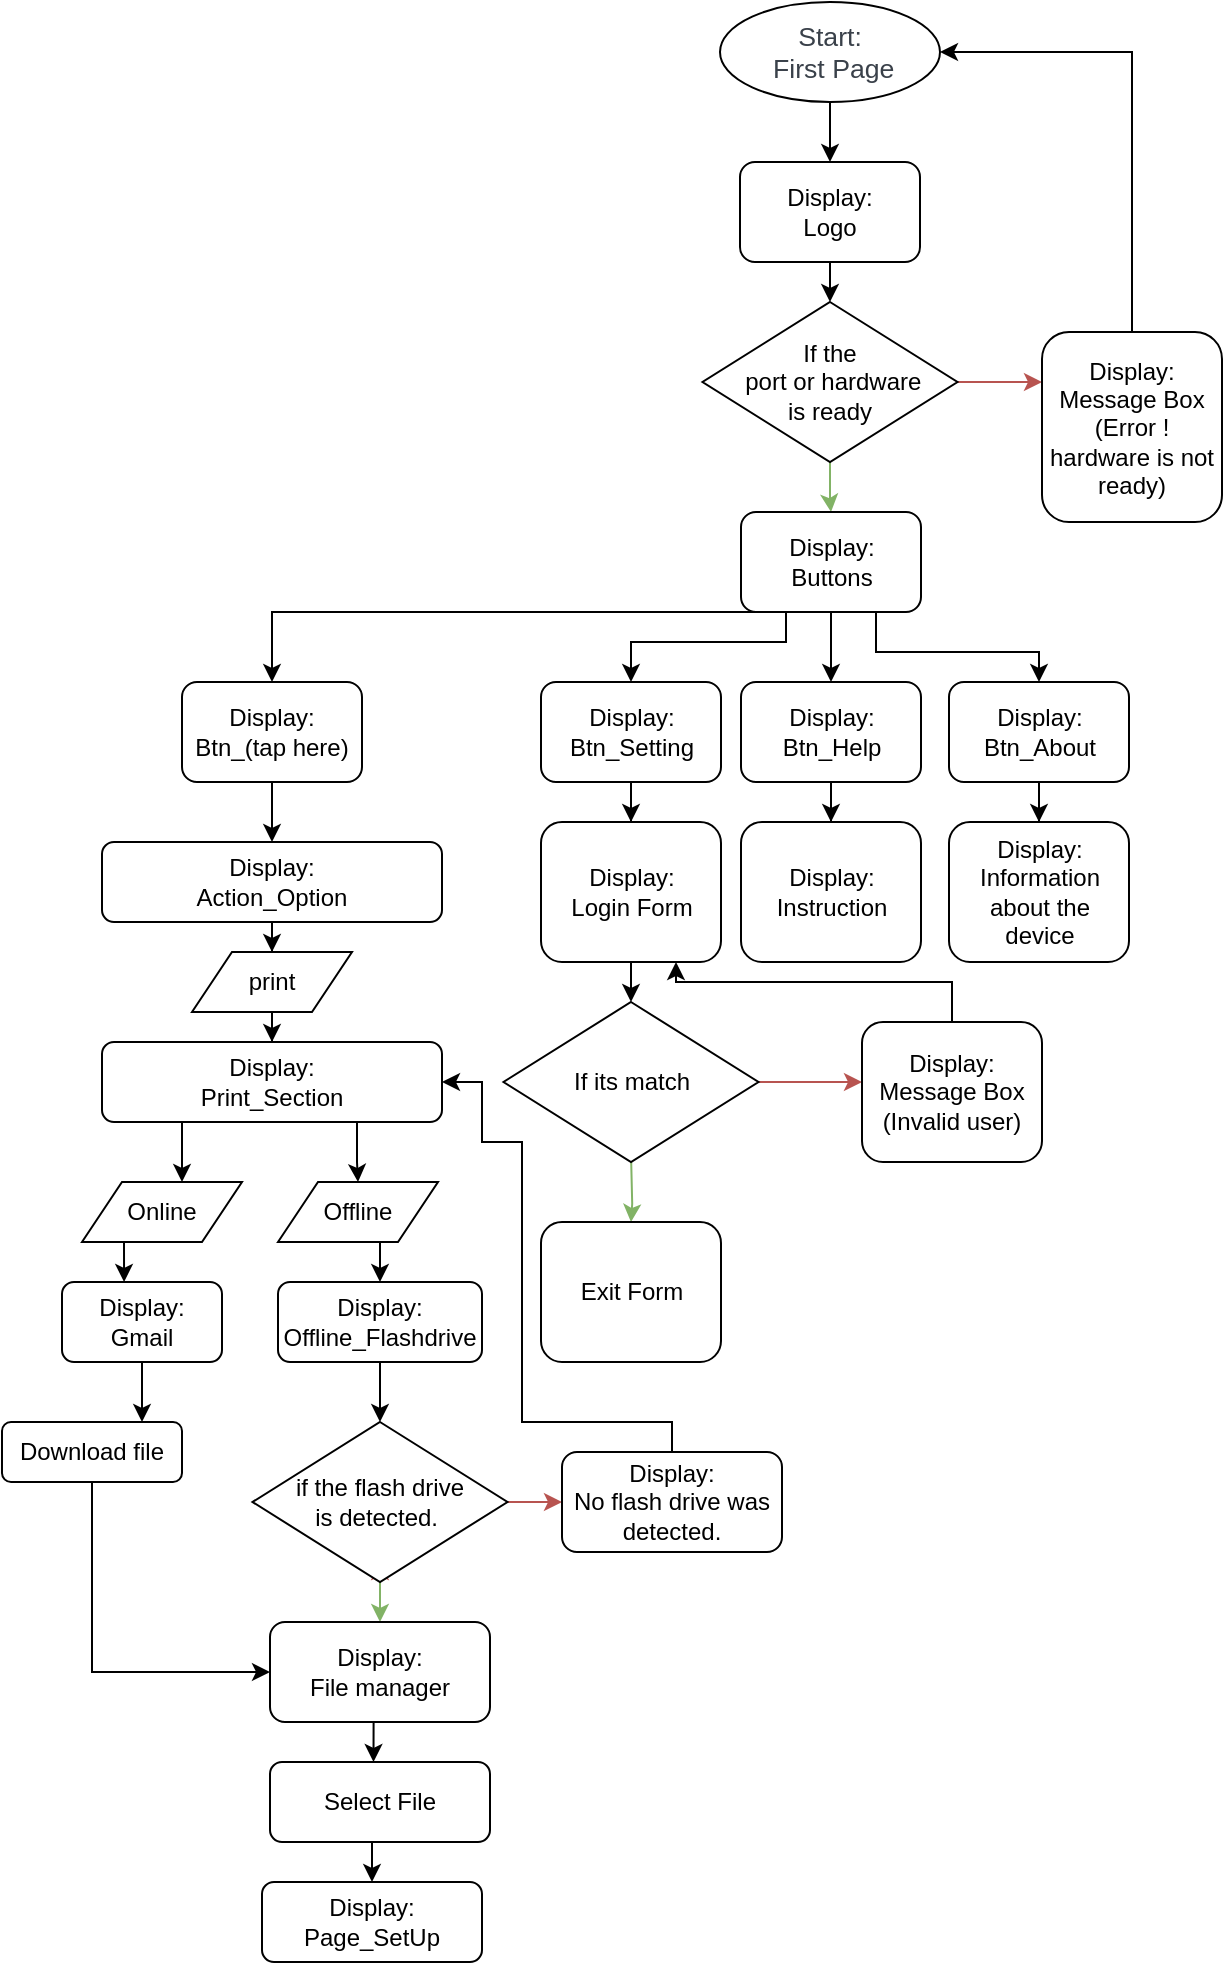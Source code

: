 <mxfile version="20.8.20" type="google"><diagram id="C5RBs43oDa-KdzZeNtuy" name="Page-1"><mxGraphModel dx="1360" dy="1965" grid="1" gridSize="10" guides="1" tooltips="1" connect="1" arrows="1" fold="1" page="1" pageScale="1" pageWidth="827" pageHeight="1169" math="0" shadow="0"><root><mxCell id="WIyWlLk6GJQsqaUBKTNV-0"/><mxCell id="WIyWlLk6GJQsqaUBKTNV-1" parent="WIyWlLk6GJQsqaUBKTNV-0"/><mxCell id="etc0Occv4Tyt18oiZqYw-23" value="" style="edgeStyle=orthogonalEdgeStyle;rounded=0;orthogonalLoop=1;jettySize=auto;html=1;" edge="1" parent="WIyWlLk6GJQsqaUBKTNV-1" source="etc0Occv4Tyt18oiZqYw-24" target="etc0Occv4Tyt18oiZqYw-26"><mxGeometry relative="1" as="geometry"/></mxCell><mxCell id="etc0Occv4Tyt18oiZqYw-24" value="&lt;span data-lucid-content=&quot;{&amp;quot;t&amp;quot;:&amp;quot;Start:                     First Page&amp;quot;,&amp;quot;m&amp;quot;:[{&amp;quot;s&amp;quot;:0,&amp;quot;n&amp;quot;:&amp;quot;c&amp;quot;,&amp;quot;v&amp;quot;:&amp;quot;3a414aff&amp;quot;,&amp;quot;e&amp;quot;:37},{&amp;quot;s&amp;quot;:0,&amp;quot;n&amp;quot;:&amp;quot;s&amp;quot;,&amp;quot;v&amp;quot;:17.778,&amp;quot;e&amp;quot;:37}]}&quot; data-lucid-type=&quot;application/vnd.lucid.text&quot;&gt;&lt;span style=&quot;color:#3a414a;font-size:13.333px;&quot;&gt;Start: &lt;br&gt;&amp;nbsp;First Page&lt;/span&gt;&lt;/span&gt;" style="ellipse;whiteSpace=wrap;html=1;" vertex="1" parent="WIyWlLk6GJQsqaUBKTNV-1"><mxGeometry x="559" y="-1150" width="110" height="50" as="geometry"/></mxCell><mxCell id="etc0Occv4Tyt18oiZqYw-25" style="edgeStyle=orthogonalEdgeStyle;rounded=0;orthogonalLoop=1;jettySize=auto;html=1;exitX=0.5;exitY=1;exitDx=0;exitDy=0;" edge="1" parent="WIyWlLk6GJQsqaUBKTNV-1"><mxGeometry relative="1" as="geometry"><mxPoint x="760.5" y="-930" as="sourcePoint"/><mxPoint x="760.6" y="-909.937" as="targetPoint"/></mxGeometry></mxCell><mxCell id="etc0Occv4Tyt18oiZqYw-77" style="edgeStyle=orthogonalEdgeStyle;rounded=0;orthogonalLoop=1;jettySize=auto;html=1;exitX=0.5;exitY=1;exitDx=0;exitDy=0;entryX=0.5;entryY=0;entryDx=0;entryDy=0;" edge="1" parent="WIyWlLk6GJQsqaUBKTNV-1" source="etc0Occv4Tyt18oiZqYw-26" target="etc0Occv4Tyt18oiZqYw-29"><mxGeometry relative="1" as="geometry"/></mxCell><mxCell id="etc0Occv4Tyt18oiZqYw-26" value="Display:&lt;br&gt;Logo" style="rounded=1;whiteSpace=wrap;html=1;" vertex="1" parent="WIyWlLk6GJQsqaUBKTNV-1"><mxGeometry x="569" y="-1070" width="90" height="50" as="geometry"/></mxCell><mxCell id="etc0Occv4Tyt18oiZqYw-28" style="edgeStyle=orthogonalEdgeStyle;rounded=0;orthogonalLoop=1;jettySize=auto;html=1;exitX=1;exitY=0.5;exitDx=0;exitDy=0;fillColor=#f8cecc;strokeColor=#b85450;" edge="1" parent="WIyWlLk6GJQsqaUBKTNV-1" source="etc0Occv4Tyt18oiZqYw-29"><mxGeometry relative="1" as="geometry"><mxPoint x="720" y="-960" as="targetPoint"/></mxGeometry></mxCell><mxCell id="etc0Occv4Tyt18oiZqYw-76" style="edgeStyle=orthogonalEdgeStyle;rounded=0;orthogonalLoop=1;jettySize=auto;html=1;exitX=0.5;exitY=1;exitDx=0;exitDy=0;fillColor=#d5e8d4;strokeColor=#82b366;" edge="1" parent="WIyWlLk6GJQsqaUBKTNV-1" source="etc0Occv4Tyt18oiZqYw-29" target="etc0Occv4Tyt18oiZqYw-31"><mxGeometry relative="1" as="geometry"/></mxCell><mxCell id="etc0Occv4Tyt18oiZqYw-29" value="If the&lt;br&gt;&amp;nbsp;port or hardware &lt;br&gt;is ready" style="rhombus;whiteSpace=wrap;html=1;" vertex="1" parent="WIyWlLk6GJQsqaUBKTNV-1"><mxGeometry x="550.25" y="-1000" width="127.5" height="80" as="geometry"/></mxCell><mxCell id="etc0Occv4Tyt18oiZqYw-30" value="" style="edgeStyle=orthogonalEdgeStyle;rounded=0;orthogonalLoop=1;jettySize=auto;html=1;" edge="1" parent="WIyWlLk6GJQsqaUBKTNV-1" source="etc0Occv4Tyt18oiZqYw-31" target="etc0Occv4Tyt18oiZqYw-34"><mxGeometry relative="1" as="geometry"/></mxCell><mxCell id="etc0Occv4Tyt18oiZqYw-38" style="edgeStyle=orthogonalEdgeStyle;rounded=0;orthogonalLoop=1;jettySize=auto;html=1;exitX=0.75;exitY=1;exitDx=0;exitDy=0;" edge="1" parent="WIyWlLk6GJQsqaUBKTNV-1" source="etc0Occv4Tyt18oiZqYw-31" target="etc0Occv4Tyt18oiZqYw-36"><mxGeometry relative="1" as="geometry"><Array as="points"><mxPoint x="637.5" y="-825"/><mxPoint x="718.5" y="-825"/></Array></mxGeometry></mxCell><mxCell id="etc0Occv4Tyt18oiZqYw-39" style="edgeStyle=orthogonalEdgeStyle;rounded=0;orthogonalLoop=1;jettySize=auto;html=1;exitX=0.25;exitY=1;exitDx=0;exitDy=0;" edge="1" parent="WIyWlLk6GJQsqaUBKTNV-1" source="etc0Occv4Tyt18oiZqYw-31" target="etc0Occv4Tyt18oiZqYw-35"><mxGeometry relative="1" as="geometry"><Array as="points"><mxPoint x="592.5" y="-830"/><mxPoint x="514.5" y="-830"/></Array></mxGeometry></mxCell><mxCell id="etc0Occv4Tyt18oiZqYw-40" style="edgeStyle=orthogonalEdgeStyle;rounded=0;orthogonalLoop=1;jettySize=auto;html=1;entryX=0.5;entryY=0;entryDx=0;entryDy=0;" edge="1" parent="WIyWlLk6GJQsqaUBKTNV-1" target="etc0Occv4Tyt18oiZqYw-37"><mxGeometry relative="1" as="geometry"><mxPoint x="580" y="-850" as="sourcePoint"/><Array as="points"><mxPoint x="335" y="-845"/></Array></mxGeometry></mxCell><mxCell id="etc0Occv4Tyt18oiZqYw-31" value="Display:&lt;br&gt;Buttons" style="rounded=1;whiteSpace=wrap;html=1;" vertex="1" parent="WIyWlLk6GJQsqaUBKTNV-1"><mxGeometry x="569.5" y="-895" width="90" height="50" as="geometry"/></mxCell><mxCell id="etc0Occv4Tyt18oiZqYw-32" style="edgeStyle=orthogonalEdgeStyle;rounded=0;orthogonalLoop=1;jettySize=auto;html=1;exitX=0.5;exitY=0;exitDx=0;exitDy=0;entryX=1;entryY=0.5;entryDx=0;entryDy=0;" edge="1" parent="WIyWlLk6GJQsqaUBKTNV-1" source="etc0Occv4Tyt18oiZqYw-33" target="etc0Occv4Tyt18oiZqYw-24"><mxGeometry relative="1" as="geometry"/></mxCell><mxCell id="etc0Occv4Tyt18oiZqYw-33" value="Display:&lt;br&gt;Message Box&lt;br&gt;(Error ! hardware is not ready)" style="rounded=1;whiteSpace=wrap;html=1;" vertex="1" parent="WIyWlLk6GJQsqaUBKTNV-1"><mxGeometry x="720" y="-985" width="90" height="95" as="geometry"/></mxCell><mxCell id="etc0Occv4Tyt18oiZqYw-45" value="" style="edgeStyle=orthogonalEdgeStyle;rounded=0;orthogonalLoop=1;jettySize=auto;html=1;" edge="1" parent="WIyWlLk6GJQsqaUBKTNV-1" source="etc0Occv4Tyt18oiZqYw-34" target="etc0Occv4Tyt18oiZqYw-42"><mxGeometry relative="1" as="geometry"/></mxCell><mxCell id="etc0Occv4Tyt18oiZqYw-34" value="Display:&lt;br&gt;Btn_Help" style="rounded=1;whiteSpace=wrap;html=1;" vertex="1" parent="WIyWlLk6GJQsqaUBKTNV-1"><mxGeometry x="569.5" y="-810" width="90" height="50" as="geometry"/></mxCell><mxCell id="etc0Occv4Tyt18oiZqYw-44" value="" style="edgeStyle=orthogonalEdgeStyle;rounded=0;orthogonalLoop=1;jettySize=auto;html=1;" edge="1" parent="WIyWlLk6GJQsqaUBKTNV-1" source="etc0Occv4Tyt18oiZqYw-35" target="etc0Occv4Tyt18oiZqYw-43"><mxGeometry relative="1" as="geometry"/></mxCell><mxCell id="etc0Occv4Tyt18oiZqYw-35" value="Display:&lt;br&gt;Btn_Setting" style="rounded=1;whiteSpace=wrap;html=1;" vertex="1" parent="WIyWlLk6GJQsqaUBKTNV-1"><mxGeometry x="469.5" y="-810" width="90" height="50" as="geometry"/></mxCell><mxCell id="etc0Occv4Tyt18oiZqYw-46" value="" style="edgeStyle=orthogonalEdgeStyle;rounded=0;orthogonalLoop=1;jettySize=auto;html=1;" edge="1" parent="WIyWlLk6GJQsqaUBKTNV-1" source="etc0Occv4Tyt18oiZqYw-36" target="etc0Occv4Tyt18oiZqYw-41"><mxGeometry relative="1" as="geometry"/></mxCell><mxCell id="etc0Occv4Tyt18oiZqYw-36" value="Display:&lt;br&gt;Btn_About" style="rounded=1;whiteSpace=wrap;html=1;" vertex="1" parent="WIyWlLk6GJQsqaUBKTNV-1"><mxGeometry x="673.5" y="-810" width="90" height="50" as="geometry"/></mxCell><mxCell id="etc0Occv4Tyt18oiZqYw-48" value="" style="edgeStyle=orthogonalEdgeStyle;rounded=0;orthogonalLoop=1;jettySize=auto;html=1;" edge="1" parent="WIyWlLk6GJQsqaUBKTNV-1" source="etc0Occv4Tyt18oiZqYw-37" target="etc0Occv4Tyt18oiZqYw-47"><mxGeometry relative="1" as="geometry"/></mxCell><mxCell id="etc0Occv4Tyt18oiZqYw-37" value="Display:&lt;br&gt;Btn_(tap here)" style="rounded=1;whiteSpace=wrap;html=1;" vertex="1" parent="WIyWlLk6GJQsqaUBKTNV-1"><mxGeometry x="290" y="-810" width="90" height="50" as="geometry"/></mxCell><mxCell id="etc0Occv4Tyt18oiZqYw-41" value="Display:&lt;br&gt;Information about the device" style="rounded=1;whiteSpace=wrap;html=1;" vertex="1" parent="WIyWlLk6GJQsqaUBKTNV-1"><mxGeometry x="673.5" y="-740" width="90" height="70" as="geometry"/></mxCell><mxCell id="etc0Occv4Tyt18oiZqYw-42" value="Display:&lt;br&gt;Instruction" style="rounded=1;whiteSpace=wrap;html=1;" vertex="1" parent="WIyWlLk6GJQsqaUBKTNV-1"><mxGeometry x="569.5" y="-740" width="90" height="70" as="geometry"/></mxCell><mxCell id="etc0Occv4Tyt18oiZqYw-50" value="" style="edgeStyle=orthogonalEdgeStyle;rounded=0;orthogonalLoop=1;jettySize=auto;html=1;" edge="1" parent="WIyWlLk6GJQsqaUBKTNV-1" source="etc0Occv4Tyt18oiZqYw-43"><mxGeometry relative="1" as="geometry"><mxPoint x="514.6" y="-649.937" as="targetPoint"/></mxGeometry></mxCell><mxCell id="etc0Occv4Tyt18oiZqYw-43" value="Display:&lt;br&gt;Login Form" style="rounded=1;whiteSpace=wrap;html=1;" vertex="1" parent="WIyWlLk6GJQsqaUBKTNV-1"><mxGeometry x="469.5" y="-740" width="90" height="70" as="geometry"/></mxCell><mxCell id="etc0Occv4Tyt18oiZqYw-62" value="" style="edgeStyle=orthogonalEdgeStyle;rounded=0;orthogonalLoop=1;jettySize=auto;html=1;" edge="1" parent="WIyWlLk6GJQsqaUBKTNV-1" source="etc0Occv4Tyt18oiZqYw-47" target="etc0Occv4Tyt18oiZqYw-56"><mxGeometry relative="1" as="geometry"/></mxCell><mxCell id="etc0Occv4Tyt18oiZqYw-47" value="Display:&lt;br&gt;Action_Option" style="rounded=1;whiteSpace=wrap;html=1;" vertex="1" parent="WIyWlLk6GJQsqaUBKTNV-1"><mxGeometry x="250" y="-730" width="170" height="40" as="geometry"/></mxCell><mxCell id="etc0Occv4Tyt18oiZqYw-54" value="" style="edgeStyle=orthogonalEdgeStyle;rounded=0;orthogonalLoop=1;jettySize=auto;html=1;fillColor=#d5e8d4;strokeColor=#82b366;" edge="1" parent="WIyWlLk6GJQsqaUBKTNV-1" target="etc0Occv4Tyt18oiZqYw-52"><mxGeometry relative="1" as="geometry"><mxPoint x="514.6" y="-570.063" as="sourcePoint"/></mxGeometry></mxCell><mxCell id="etc0Occv4Tyt18oiZqYw-78" style="edgeStyle=orthogonalEdgeStyle;rounded=0;orthogonalLoop=1;jettySize=auto;html=1;fillColor=#f8cecc;strokeColor=#b85450;" edge="1" parent="WIyWlLk6GJQsqaUBKTNV-1" source="etc0Occv4Tyt18oiZqYw-49"><mxGeometry relative="1" as="geometry"><mxPoint x="630" y="-610" as="targetPoint"/></mxGeometry></mxCell><mxCell id="etc0Occv4Tyt18oiZqYw-49" value="If its match" style="rhombus;whiteSpace=wrap;html=1;" vertex="1" parent="WIyWlLk6GJQsqaUBKTNV-1"><mxGeometry x="450.75" y="-650" width="127.5" height="80" as="geometry"/></mxCell><mxCell id="etc0Occv4Tyt18oiZqYw-91" style="edgeStyle=orthogonalEdgeStyle;rounded=0;orthogonalLoop=1;jettySize=auto;html=1;exitX=0.5;exitY=0;exitDx=0;exitDy=0;entryX=0.75;entryY=1;entryDx=0;entryDy=0;" edge="1" parent="WIyWlLk6GJQsqaUBKTNV-1" source="etc0Occv4Tyt18oiZqYw-51" target="etc0Occv4Tyt18oiZqYw-43"><mxGeometry relative="1" as="geometry"><Array as="points"><mxPoint x="675" y="-660"/><mxPoint x="537" y="-660"/></Array></mxGeometry></mxCell><mxCell id="etc0Occv4Tyt18oiZqYw-51" value="Display:&lt;br&gt;Message Box&lt;br&gt;(Invalid user)" style="rounded=1;whiteSpace=wrap;html=1;" vertex="1" parent="WIyWlLk6GJQsqaUBKTNV-1"><mxGeometry x="630" y="-640" width="90" height="70" as="geometry"/></mxCell><mxCell id="etc0Occv4Tyt18oiZqYw-52" value="Exit Form" style="rounded=1;whiteSpace=wrap;html=1;" vertex="1" parent="WIyWlLk6GJQsqaUBKTNV-1"><mxGeometry x="469.5" y="-540" width="90" height="70" as="geometry"/></mxCell><mxCell id="etc0Occv4Tyt18oiZqYw-64" value="" style="edgeStyle=orthogonalEdgeStyle;rounded=0;orthogonalLoop=1;jettySize=auto;html=1;" edge="1" parent="WIyWlLk6GJQsqaUBKTNV-1" source="etc0Occv4Tyt18oiZqYw-56" target="etc0Occv4Tyt18oiZqYw-63"><mxGeometry relative="1" as="geometry"/></mxCell><mxCell id="etc0Occv4Tyt18oiZqYw-56" value="print" style="shape=parallelogram;perimeter=parallelogramPerimeter;whiteSpace=wrap;html=1;fixedSize=1;" vertex="1" parent="WIyWlLk6GJQsqaUBKTNV-1"><mxGeometry x="295" y="-675" width="80" height="30" as="geometry"/></mxCell><mxCell id="etc0Occv4Tyt18oiZqYw-69" style="edgeStyle=orthogonalEdgeStyle;rounded=0;orthogonalLoop=1;jettySize=auto;html=1;exitX=0.25;exitY=1;exitDx=0;exitDy=0;entryX=0.625;entryY=0;entryDx=0;entryDy=0;entryPerimeter=0;" edge="1" parent="WIyWlLk6GJQsqaUBKTNV-1" source="etc0Occv4Tyt18oiZqYw-63" target="etc0Occv4Tyt18oiZqYw-65"><mxGeometry relative="1" as="geometry"/></mxCell><mxCell id="etc0Occv4Tyt18oiZqYw-70" style="edgeStyle=orthogonalEdgeStyle;rounded=0;orthogonalLoop=1;jettySize=auto;html=1;exitX=0.75;exitY=1;exitDx=0;exitDy=0;" edge="1" parent="WIyWlLk6GJQsqaUBKTNV-1" source="etc0Occv4Tyt18oiZqYw-63" target="etc0Occv4Tyt18oiZqYw-66"><mxGeometry relative="1" as="geometry"/></mxCell><mxCell id="etc0Occv4Tyt18oiZqYw-63" value="Display:&lt;br&gt;Print_Section" style="rounded=1;whiteSpace=wrap;html=1;" vertex="1" parent="WIyWlLk6GJQsqaUBKTNV-1"><mxGeometry x="250" y="-630" width="170" height="40" as="geometry"/></mxCell><mxCell id="etc0Occv4Tyt18oiZqYw-75" style="edgeStyle=orthogonalEdgeStyle;rounded=0;orthogonalLoop=1;jettySize=auto;html=1;exitX=0.25;exitY=1;exitDx=0;exitDy=0;entryX=0.388;entryY=0;entryDx=0;entryDy=0;entryPerimeter=0;" edge="1" parent="WIyWlLk6GJQsqaUBKTNV-1" source="etc0Occv4Tyt18oiZqYw-65" target="etc0Occv4Tyt18oiZqYw-71"><mxGeometry relative="1" as="geometry"/></mxCell><mxCell id="etc0Occv4Tyt18oiZqYw-65" value="Online" style="shape=parallelogram;perimeter=parallelogramPerimeter;whiteSpace=wrap;html=1;fixedSize=1;" vertex="1" parent="WIyWlLk6GJQsqaUBKTNV-1"><mxGeometry x="240" y="-560" width="80" height="30" as="geometry"/></mxCell><mxCell id="etc0Occv4Tyt18oiZqYw-74" style="edgeStyle=orthogonalEdgeStyle;rounded=0;orthogonalLoop=1;jettySize=auto;html=1;exitX=0.5;exitY=1;exitDx=0;exitDy=0;entryX=0.5;entryY=0;entryDx=0;entryDy=0;" edge="1" parent="WIyWlLk6GJQsqaUBKTNV-1" source="etc0Occv4Tyt18oiZqYw-66" target="etc0Occv4Tyt18oiZqYw-72"><mxGeometry relative="1" as="geometry"/></mxCell><mxCell id="etc0Occv4Tyt18oiZqYw-66" value="Offline" style="shape=parallelogram;perimeter=parallelogramPerimeter;whiteSpace=wrap;html=1;fixedSize=1;" vertex="1" parent="WIyWlLk6GJQsqaUBKTNV-1"><mxGeometry x="338" y="-560" width="80" height="30" as="geometry"/></mxCell><mxCell id="etc0Occv4Tyt18oiZqYw-97" style="edgeStyle=orthogonalEdgeStyle;rounded=0;orthogonalLoop=1;jettySize=auto;html=1;exitX=0.5;exitY=1;exitDx=0;exitDy=0;" edge="1" parent="WIyWlLk6GJQsqaUBKTNV-1" source="etc0Occv4Tyt18oiZqYw-71"><mxGeometry relative="1" as="geometry"><mxPoint x="270" y="-440" as="targetPoint"/></mxGeometry></mxCell><mxCell id="etc0Occv4Tyt18oiZqYw-71" value="Display:&lt;br&gt;Gmail" style="rounded=1;whiteSpace=wrap;html=1;" vertex="1" parent="WIyWlLk6GJQsqaUBKTNV-1"><mxGeometry x="230" y="-510" width="80" height="40" as="geometry"/></mxCell><mxCell id="etc0Occv4Tyt18oiZqYw-79" style="edgeStyle=orthogonalEdgeStyle;rounded=0;orthogonalLoop=1;jettySize=auto;html=1;exitX=0.5;exitY=1;exitDx=0;exitDy=0;" edge="1" parent="WIyWlLk6GJQsqaUBKTNV-1" source="etc0Occv4Tyt18oiZqYw-72"><mxGeometry relative="1" as="geometry"><mxPoint x="389" y="-440" as="targetPoint"/></mxGeometry></mxCell><mxCell id="etc0Occv4Tyt18oiZqYw-72" value="Display:&lt;br&gt;Offline_Flashdrive" style="rounded=1;whiteSpace=wrap;html=1;" vertex="1" parent="WIyWlLk6GJQsqaUBKTNV-1"><mxGeometry x="338" y="-510" width="102" height="40" as="geometry"/></mxCell><mxCell id="etc0Occv4Tyt18oiZqYw-82" style="edgeStyle=orthogonalEdgeStyle;rounded=0;orthogonalLoop=1;jettySize=auto;html=1;exitX=0.5;exitY=1;exitDx=0;exitDy=0;fillColor=#f8cecc;strokeColor=#b85450;" edge="1" parent="WIyWlLk6GJQsqaUBKTNV-1" source="etc0Occv4Tyt18oiZqYw-80"><mxGeometry relative="1" as="geometry"><mxPoint x="389" y="-370" as="targetPoint"/></mxGeometry></mxCell><mxCell id="etc0Occv4Tyt18oiZqYw-84" style="edgeStyle=orthogonalEdgeStyle;rounded=0;orthogonalLoop=1;jettySize=auto;html=1;exitX=1;exitY=0.5;exitDx=0;exitDy=0;fillColor=#f8cecc;strokeColor=#b85450;" edge="1" parent="WIyWlLk6GJQsqaUBKTNV-1" source="etc0Occv4Tyt18oiZqYw-80"><mxGeometry relative="1" as="geometry"><mxPoint x="480" y="-400" as="targetPoint"/></mxGeometry></mxCell><mxCell id="etc0Occv4Tyt18oiZqYw-90" style="edgeStyle=orthogonalEdgeStyle;rounded=0;orthogonalLoop=1;jettySize=auto;html=1;exitX=0.5;exitY=1;exitDx=0;exitDy=0;entryX=0.5;entryY=0;entryDx=0;entryDy=0;fillColor=#d5e8d4;strokeColor=#82b366;" edge="1" parent="WIyWlLk6GJQsqaUBKTNV-1" source="etc0Occv4Tyt18oiZqYw-80" target="etc0Occv4Tyt18oiZqYw-83"><mxGeometry relative="1" as="geometry"/></mxCell><mxCell id="etc0Occv4Tyt18oiZqYw-80" value="if the flash drive &lt;br&gt;is detected.&amp;nbsp;" style="rhombus;whiteSpace=wrap;html=1;" vertex="1" parent="WIyWlLk6GJQsqaUBKTNV-1"><mxGeometry x="325.25" y="-440" width="127.5" height="80" as="geometry"/></mxCell><mxCell id="etc0Occv4Tyt18oiZqYw-89" style="edgeStyle=orthogonalEdgeStyle;rounded=0;orthogonalLoop=1;jettySize=auto;html=1;exitX=0.5;exitY=1;exitDx=0;exitDy=0;entryX=0.5;entryY=0;entryDx=0;entryDy=0;" edge="1" parent="WIyWlLk6GJQsqaUBKTNV-1" source="etc0Occv4Tyt18oiZqYw-83"><mxGeometry relative="1" as="geometry"><mxPoint x="385.75" y="-270" as="targetPoint"/></mxGeometry></mxCell><mxCell id="etc0Occv4Tyt18oiZqYw-83" value="Display:&lt;br&gt;File manager" style="rounded=1;whiteSpace=wrap;html=1;" vertex="1" parent="WIyWlLk6GJQsqaUBKTNV-1"><mxGeometry x="334" y="-340" width="110" height="50" as="geometry"/></mxCell><mxCell id="etc0Occv4Tyt18oiZqYw-86" style="edgeStyle=orthogonalEdgeStyle;rounded=0;orthogonalLoop=1;jettySize=auto;html=1;entryX=1;entryY=0.5;entryDx=0;entryDy=0;" edge="1" parent="WIyWlLk6GJQsqaUBKTNV-1" source="etc0Occv4Tyt18oiZqYw-85" target="etc0Occv4Tyt18oiZqYw-63"><mxGeometry relative="1" as="geometry"><Array as="points"><mxPoint x="535" y="-440"/><mxPoint x="460" y="-440"/><mxPoint x="460" y="-580"/><mxPoint x="440" y="-580"/><mxPoint x="440" y="-610"/></Array></mxGeometry></mxCell><mxCell id="etc0Occv4Tyt18oiZqYw-85" value="Display:&lt;br&gt;No flash drive was detected." style="rounded=1;whiteSpace=wrap;html=1;" vertex="1" parent="WIyWlLk6GJQsqaUBKTNV-1"><mxGeometry x="480" y="-425" width="110" height="50" as="geometry"/></mxCell><mxCell id="etc0Occv4Tyt18oiZqYw-96" style="edgeStyle=orthogonalEdgeStyle;rounded=0;orthogonalLoop=1;jettySize=auto;html=1;exitX=0.5;exitY=1;exitDx=0;exitDy=0;entryX=0.5;entryY=0;entryDx=0;entryDy=0;startArrow=none;" edge="1" parent="WIyWlLk6GJQsqaUBKTNV-1" source="etc0Occv4Tyt18oiZqYw-100" target="etc0Occv4Tyt18oiZqYw-95"><mxGeometry relative="1" as="geometry"><mxPoint x="385.75" y="-240" as="sourcePoint"/></mxGeometry></mxCell><mxCell id="etc0Occv4Tyt18oiZqYw-95" value="Display:&lt;br&gt;Page_SetUp" style="rounded=1;whiteSpace=wrap;html=1;" vertex="1" parent="WIyWlLk6GJQsqaUBKTNV-1"><mxGeometry x="330" y="-210" width="110" height="40" as="geometry"/></mxCell><mxCell id="etc0Occv4Tyt18oiZqYw-99" style="edgeStyle=orthogonalEdgeStyle;rounded=0;orthogonalLoop=1;jettySize=auto;html=1;exitX=0.5;exitY=1;exitDx=0;exitDy=0;entryX=0;entryY=0.5;entryDx=0;entryDy=0;" edge="1" parent="WIyWlLk6GJQsqaUBKTNV-1" source="etc0Occv4Tyt18oiZqYw-98" target="etc0Occv4Tyt18oiZqYw-83"><mxGeometry relative="1" as="geometry"/></mxCell><mxCell id="etc0Occv4Tyt18oiZqYw-98" value="Download file" style="rounded=1;whiteSpace=wrap;html=1;" vertex="1" parent="WIyWlLk6GJQsqaUBKTNV-1"><mxGeometry x="200" y="-440" width="90" height="30" as="geometry"/></mxCell><mxCell id="etc0Occv4Tyt18oiZqYw-101" value="" style="edgeStyle=orthogonalEdgeStyle;rounded=0;orthogonalLoop=1;jettySize=auto;html=1;exitX=0.5;exitY=1;exitDx=0;exitDy=0;entryX=0.5;entryY=0;entryDx=0;entryDy=0;endArrow=none;" edge="1" parent="WIyWlLk6GJQsqaUBKTNV-1" target="etc0Occv4Tyt18oiZqYw-100"><mxGeometry relative="1" as="geometry"><mxPoint x="385.75" y="-240" as="sourcePoint"/><mxPoint x="385" y="-210" as="targetPoint"/></mxGeometry></mxCell><mxCell id="etc0Occv4Tyt18oiZqYw-100" value="Select File" style="rounded=1;whiteSpace=wrap;html=1;" vertex="1" parent="WIyWlLk6GJQsqaUBKTNV-1"><mxGeometry x="334" y="-270" width="110" height="40" as="geometry"/></mxCell></root></mxGraphModel></diagram></mxfile>